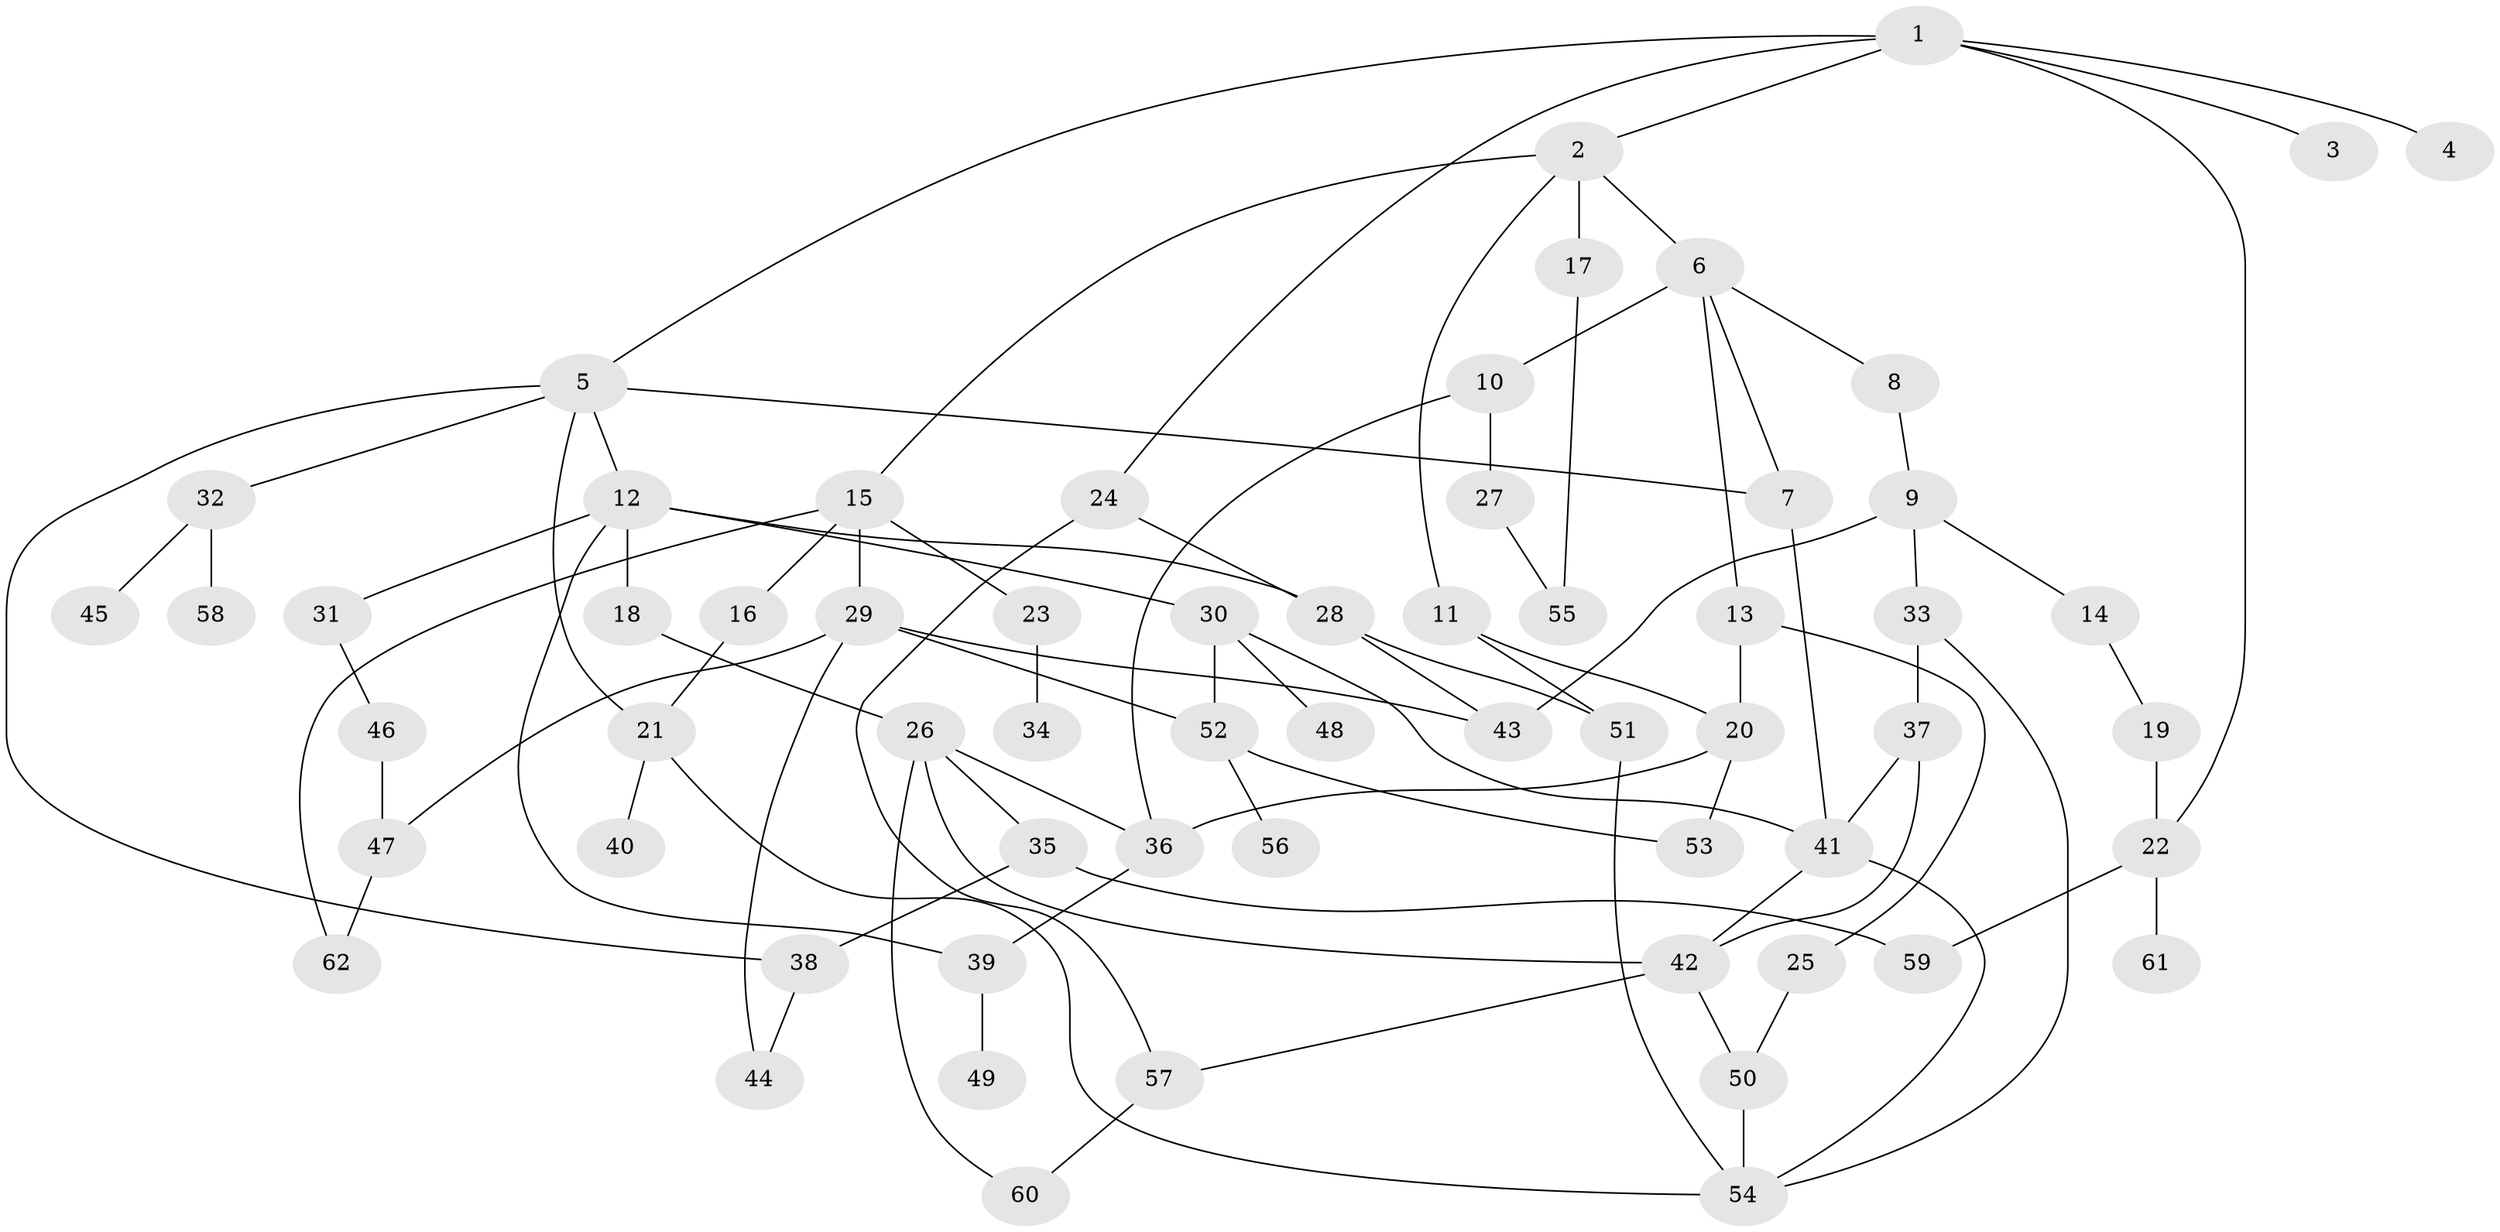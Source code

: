 // Generated by graph-tools (version 1.1) at 2025/34/03/09/25 02:34:02]
// undirected, 62 vertices, 91 edges
graph export_dot {
graph [start="1"]
  node [color=gray90,style=filled];
  1;
  2;
  3;
  4;
  5;
  6;
  7;
  8;
  9;
  10;
  11;
  12;
  13;
  14;
  15;
  16;
  17;
  18;
  19;
  20;
  21;
  22;
  23;
  24;
  25;
  26;
  27;
  28;
  29;
  30;
  31;
  32;
  33;
  34;
  35;
  36;
  37;
  38;
  39;
  40;
  41;
  42;
  43;
  44;
  45;
  46;
  47;
  48;
  49;
  50;
  51;
  52;
  53;
  54;
  55;
  56;
  57;
  58;
  59;
  60;
  61;
  62;
  1 -- 2;
  1 -- 3;
  1 -- 4;
  1 -- 5;
  1 -- 22;
  1 -- 24;
  2 -- 6;
  2 -- 11;
  2 -- 15;
  2 -- 17;
  5 -- 7;
  5 -- 12;
  5 -- 21;
  5 -- 32;
  5 -- 38;
  6 -- 8;
  6 -- 10;
  6 -- 13;
  6 -- 7;
  7 -- 41;
  8 -- 9;
  9 -- 14;
  9 -- 33;
  9 -- 43;
  10 -- 27;
  10 -- 36;
  11 -- 20;
  11 -- 51;
  12 -- 18;
  12 -- 28;
  12 -- 30;
  12 -- 31;
  12 -- 39;
  13 -- 25;
  13 -- 20;
  14 -- 19;
  15 -- 16;
  15 -- 23;
  15 -- 29;
  15 -- 62;
  16 -- 21;
  17 -- 55;
  18 -- 26;
  19 -- 22;
  20 -- 36;
  20 -- 53;
  21 -- 40;
  21 -- 54;
  22 -- 59;
  22 -- 61;
  23 -- 34;
  24 -- 57;
  24 -- 28;
  25 -- 50;
  26 -- 35;
  26 -- 60;
  26 -- 42;
  26 -- 36;
  27 -- 55;
  28 -- 51;
  28 -- 43;
  29 -- 43;
  29 -- 52;
  29 -- 47;
  29 -- 44;
  30 -- 48;
  30 -- 41;
  30 -- 52;
  31 -- 46;
  32 -- 45;
  32 -- 58;
  33 -- 37;
  33 -- 54;
  35 -- 38;
  35 -- 59;
  36 -- 39;
  37 -- 41;
  37 -- 42;
  38 -- 44;
  39 -- 49;
  41 -- 54;
  41 -- 42;
  42 -- 57;
  42 -- 50;
  46 -- 47;
  47 -- 62;
  50 -- 54;
  51 -- 54;
  52 -- 56;
  52 -- 53;
  57 -- 60;
}
